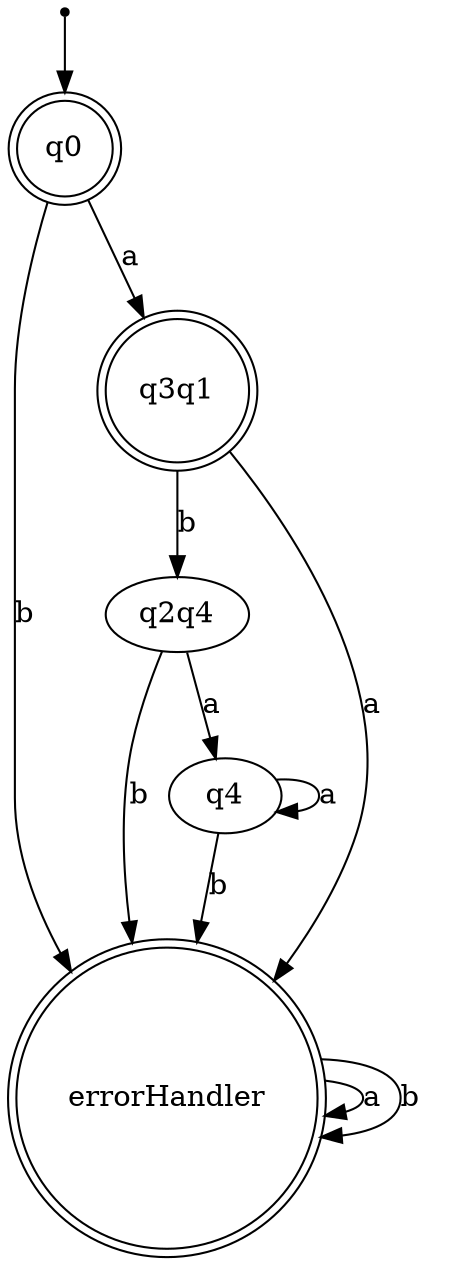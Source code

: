 digraph {
inic[shape=point];
inic->q0;
q2q4->errorHandler[label="b"];
errorHandler->errorHandler[label="a"];
q0->errorHandler[label="b"];
q0->q3q1[label="a"];
q4->q4[label="a"];
q3q1->q2q4[label="b"];
q2q4->q4[label="a"];
q4->errorHandler[label="b"];
q3q1->errorHandler[label="a"];
errorHandler->errorHandler[label="b"];

q3q1[shape=doublecircle];
errorHandler[shape=doublecircle];
q0[shape=doublecircle];
}